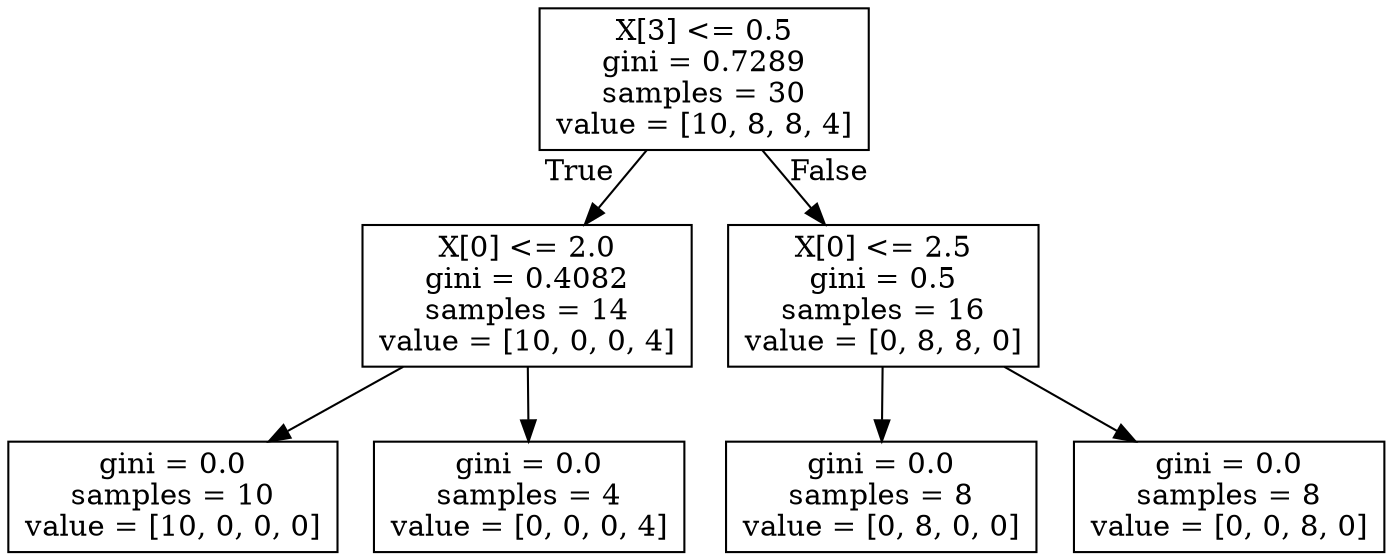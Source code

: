 digraph Tree {
node [shape=box] ;
0 [label="X[3] <= 0.5\ngini = 0.7289\nsamples = 30\nvalue = [10, 8, 8, 4]"] ;
1 [label="X[0] <= 2.0\ngini = 0.4082\nsamples = 14\nvalue = [10, 0, 0, 4]"] ;
0 -> 1 [labeldistance=2.5, labelangle=45, headlabel="True"] ;
2 [label="gini = 0.0\nsamples = 10\nvalue = [10, 0, 0, 0]"] ;
1 -> 2 ;
3 [label="gini = 0.0\nsamples = 4\nvalue = [0, 0, 0, 4]"] ;
1 -> 3 ;
4 [label="X[0] <= 2.5\ngini = 0.5\nsamples = 16\nvalue = [0, 8, 8, 0]"] ;
0 -> 4 [labeldistance=2.5, labelangle=-45, headlabel="False"] ;
5 [label="gini = 0.0\nsamples = 8\nvalue = [0, 8, 0, 0]"] ;
4 -> 5 ;
6 [label="gini = 0.0\nsamples = 8\nvalue = [0, 0, 8, 0]"] ;
4 -> 6 ;
}